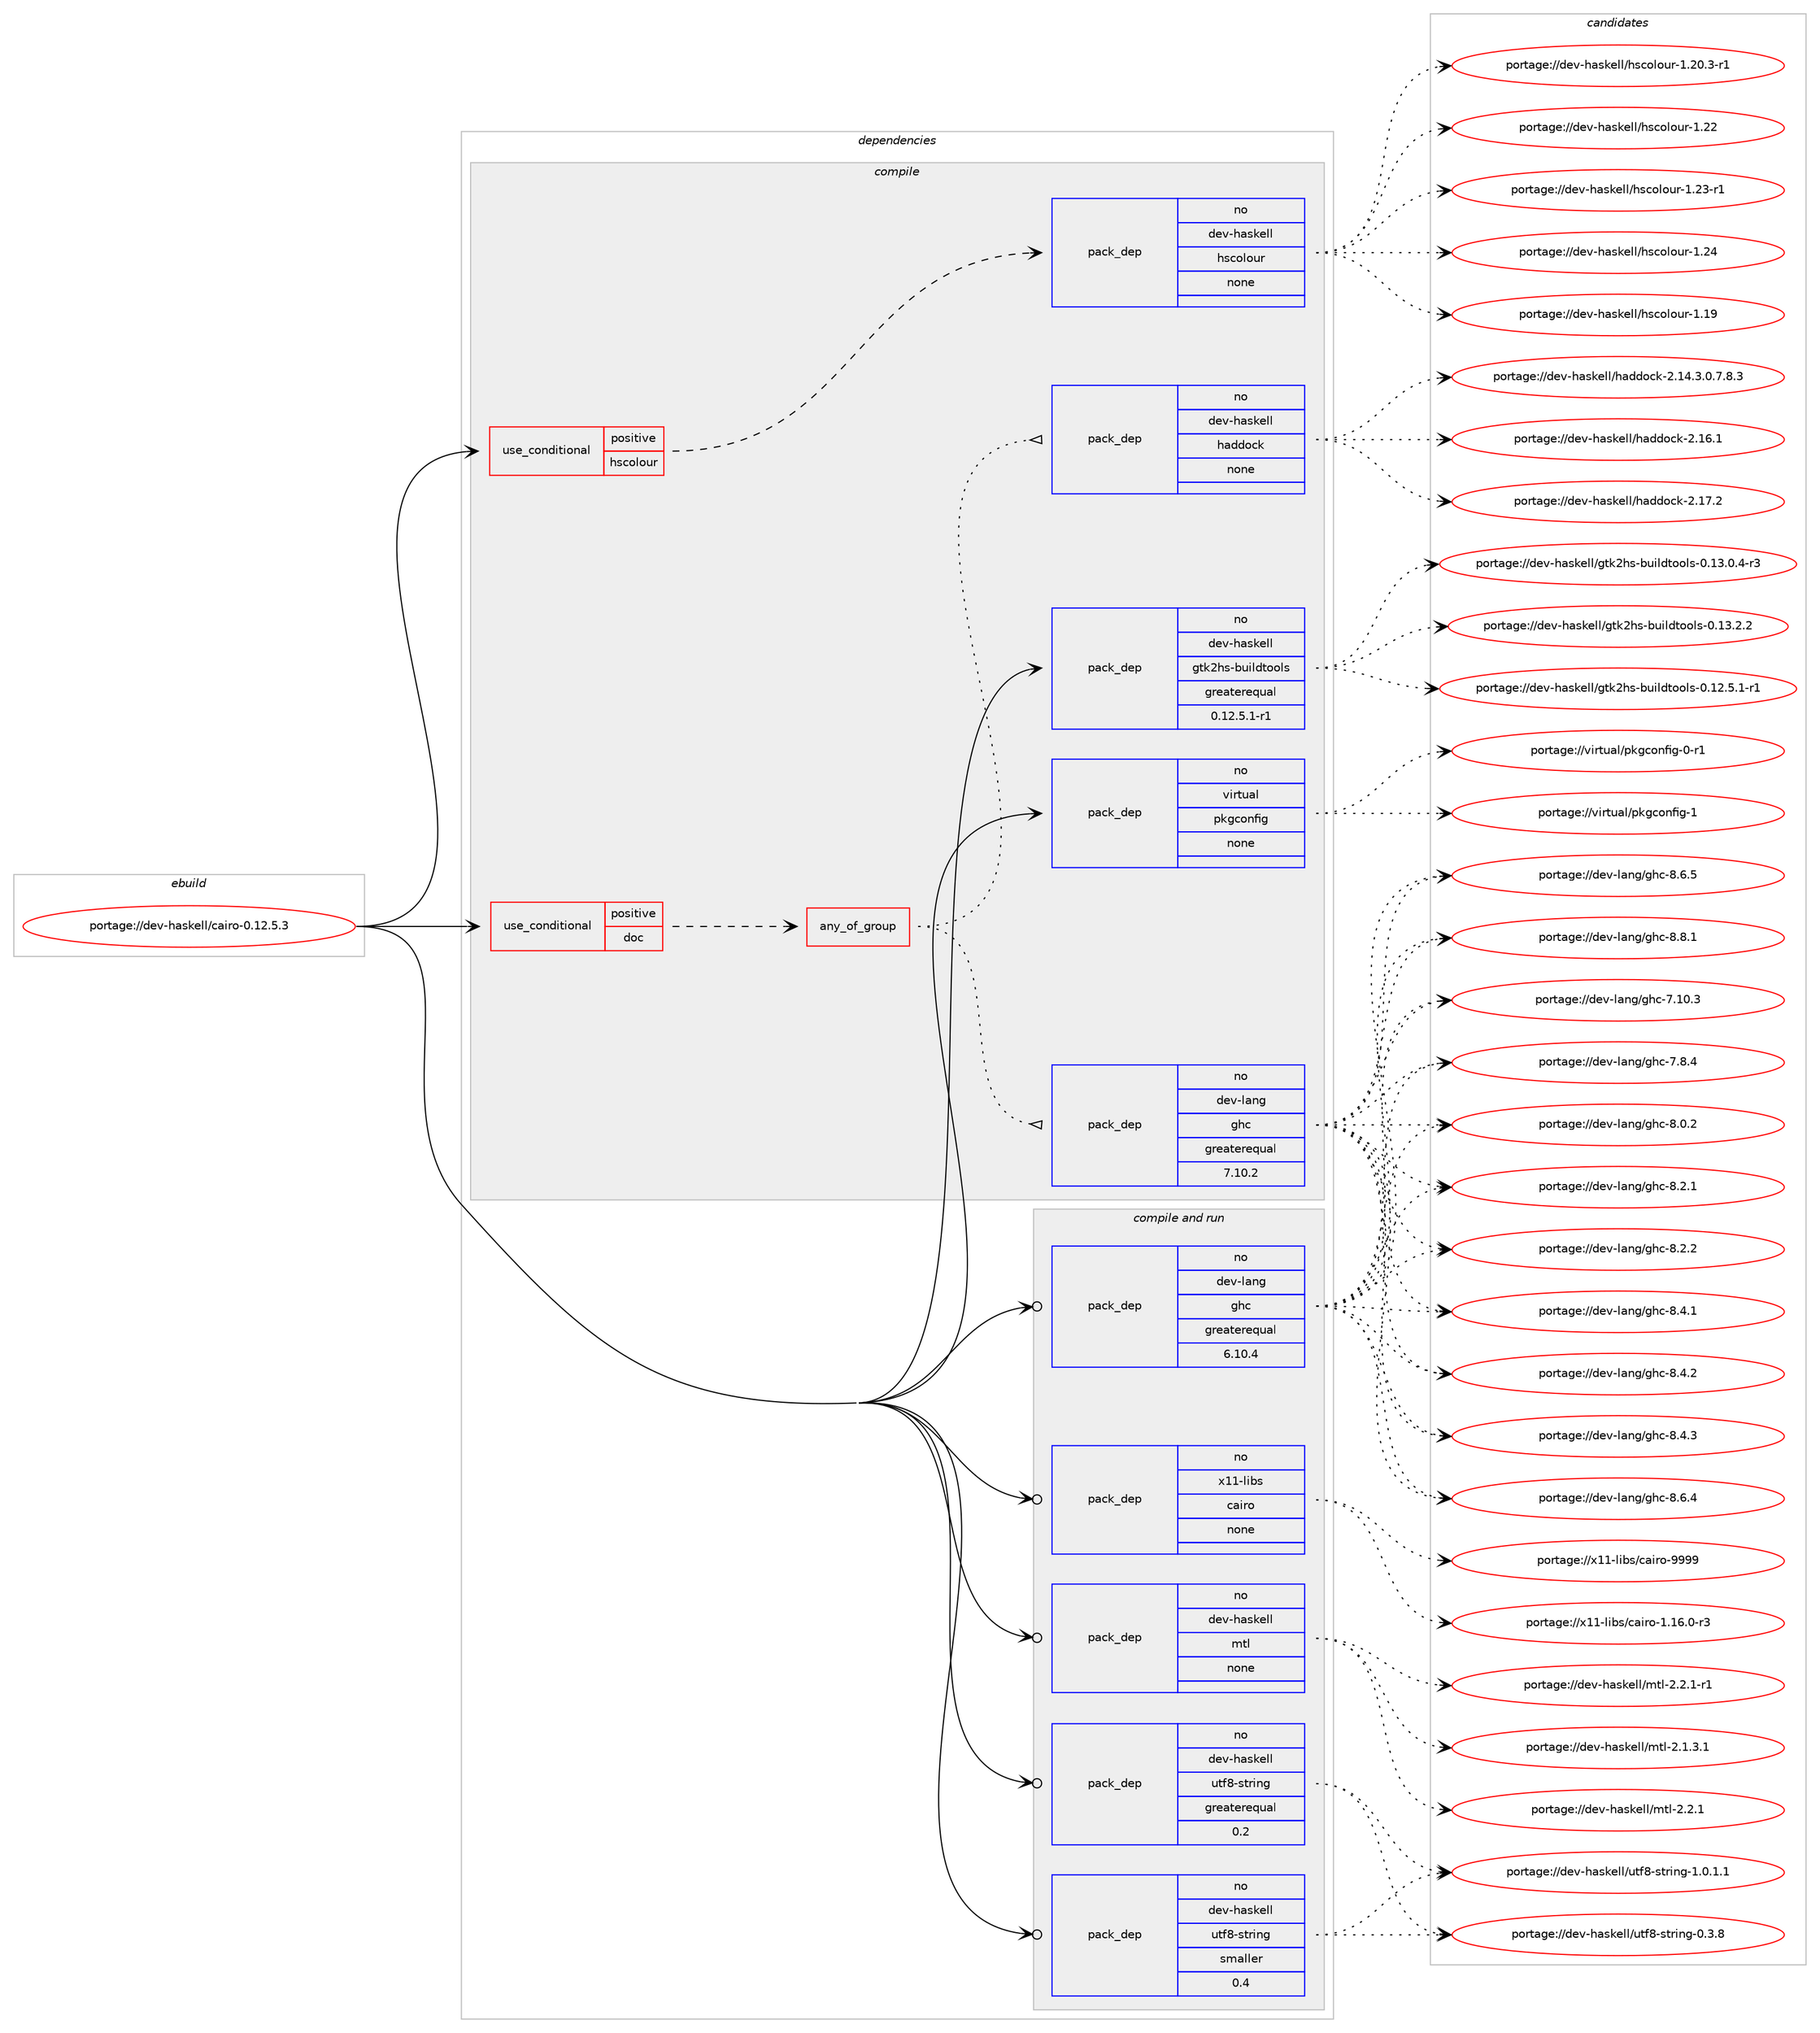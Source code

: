 digraph prolog {

# *************
# Graph options
# *************

newrank=true;
concentrate=true;
compound=true;
graph [rankdir=LR,fontname=Helvetica,fontsize=10,ranksep=1.5];#, ranksep=2.5, nodesep=0.2];
edge  [arrowhead=vee];
node  [fontname=Helvetica,fontsize=10];

# **********
# The ebuild
# **********

subgraph cluster_leftcol {
color=gray;
rank=same;
label=<<i>ebuild</i>>;
id [label="portage://dev-haskell/cairo-0.12.5.3", color=red, width=4, href="../dev-haskell/cairo-0.12.5.3.svg"];
}

# ****************
# The dependencies
# ****************

subgraph cluster_midcol {
color=gray;
label=<<i>dependencies</i>>;
subgraph cluster_compile {
fillcolor="#eeeeee";
style=filled;
label=<<i>compile</i>>;
subgraph cond14472 {
dependency63597 [label=<<TABLE BORDER="0" CELLBORDER="1" CELLSPACING="0" CELLPADDING="4"><TR><TD ROWSPAN="3" CELLPADDING="10">use_conditional</TD></TR><TR><TD>positive</TD></TR><TR><TD>doc</TD></TR></TABLE>>, shape=none, color=red];
subgraph any1417 {
dependency63598 [label=<<TABLE BORDER="0" CELLBORDER="1" CELLSPACING="0" CELLPADDING="4"><TR><TD CELLPADDING="10">any_of_group</TD></TR></TABLE>>, shape=none, color=red];subgraph pack47651 {
dependency63599 [label=<<TABLE BORDER="0" CELLBORDER="1" CELLSPACING="0" CELLPADDING="4" WIDTH="220"><TR><TD ROWSPAN="6" CELLPADDING="30">pack_dep</TD></TR><TR><TD WIDTH="110">no</TD></TR><TR><TD>dev-haskell</TD></TR><TR><TD>haddock</TD></TR><TR><TD>none</TD></TR><TR><TD></TD></TR></TABLE>>, shape=none, color=blue];
}
dependency63598:e -> dependency63599:w [weight=20,style="dotted",arrowhead="oinv"];
subgraph pack47652 {
dependency63600 [label=<<TABLE BORDER="0" CELLBORDER="1" CELLSPACING="0" CELLPADDING="4" WIDTH="220"><TR><TD ROWSPAN="6" CELLPADDING="30">pack_dep</TD></TR><TR><TD WIDTH="110">no</TD></TR><TR><TD>dev-lang</TD></TR><TR><TD>ghc</TD></TR><TR><TD>greaterequal</TD></TR><TR><TD>7.10.2</TD></TR></TABLE>>, shape=none, color=blue];
}
dependency63598:e -> dependency63600:w [weight=20,style="dotted",arrowhead="oinv"];
}
dependency63597:e -> dependency63598:w [weight=20,style="dashed",arrowhead="vee"];
}
id:e -> dependency63597:w [weight=20,style="solid",arrowhead="vee"];
subgraph cond14473 {
dependency63601 [label=<<TABLE BORDER="0" CELLBORDER="1" CELLSPACING="0" CELLPADDING="4"><TR><TD ROWSPAN="3" CELLPADDING="10">use_conditional</TD></TR><TR><TD>positive</TD></TR><TR><TD>hscolour</TD></TR></TABLE>>, shape=none, color=red];
subgraph pack47653 {
dependency63602 [label=<<TABLE BORDER="0" CELLBORDER="1" CELLSPACING="0" CELLPADDING="4" WIDTH="220"><TR><TD ROWSPAN="6" CELLPADDING="30">pack_dep</TD></TR><TR><TD WIDTH="110">no</TD></TR><TR><TD>dev-haskell</TD></TR><TR><TD>hscolour</TD></TR><TR><TD>none</TD></TR><TR><TD></TD></TR></TABLE>>, shape=none, color=blue];
}
dependency63601:e -> dependency63602:w [weight=20,style="dashed",arrowhead="vee"];
}
id:e -> dependency63601:w [weight=20,style="solid",arrowhead="vee"];
subgraph pack47654 {
dependency63603 [label=<<TABLE BORDER="0" CELLBORDER="1" CELLSPACING="0" CELLPADDING="4" WIDTH="220"><TR><TD ROWSPAN="6" CELLPADDING="30">pack_dep</TD></TR><TR><TD WIDTH="110">no</TD></TR><TR><TD>dev-haskell</TD></TR><TR><TD>gtk2hs-buildtools</TD></TR><TR><TD>greaterequal</TD></TR><TR><TD>0.12.5.1-r1</TD></TR></TABLE>>, shape=none, color=blue];
}
id:e -> dependency63603:w [weight=20,style="solid",arrowhead="vee"];
subgraph pack47655 {
dependency63604 [label=<<TABLE BORDER="0" CELLBORDER="1" CELLSPACING="0" CELLPADDING="4" WIDTH="220"><TR><TD ROWSPAN="6" CELLPADDING="30">pack_dep</TD></TR><TR><TD WIDTH="110">no</TD></TR><TR><TD>virtual</TD></TR><TR><TD>pkgconfig</TD></TR><TR><TD>none</TD></TR><TR><TD></TD></TR></TABLE>>, shape=none, color=blue];
}
id:e -> dependency63604:w [weight=20,style="solid",arrowhead="vee"];
}
subgraph cluster_compileandrun {
fillcolor="#eeeeee";
style=filled;
label=<<i>compile and run</i>>;
subgraph pack47656 {
dependency63605 [label=<<TABLE BORDER="0" CELLBORDER="1" CELLSPACING="0" CELLPADDING="4" WIDTH="220"><TR><TD ROWSPAN="6" CELLPADDING="30">pack_dep</TD></TR><TR><TD WIDTH="110">no</TD></TR><TR><TD>dev-haskell</TD></TR><TR><TD>mtl</TD></TR><TR><TD>none</TD></TR><TR><TD></TD></TR></TABLE>>, shape=none, color=blue];
}
id:e -> dependency63605:w [weight=20,style="solid",arrowhead="odotvee"];
subgraph pack47657 {
dependency63606 [label=<<TABLE BORDER="0" CELLBORDER="1" CELLSPACING="0" CELLPADDING="4" WIDTH="220"><TR><TD ROWSPAN="6" CELLPADDING="30">pack_dep</TD></TR><TR><TD WIDTH="110">no</TD></TR><TR><TD>dev-haskell</TD></TR><TR><TD>utf8-string</TD></TR><TR><TD>greaterequal</TD></TR><TR><TD>0.2</TD></TR></TABLE>>, shape=none, color=blue];
}
id:e -> dependency63606:w [weight=20,style="solid",arrowhead="odotvee"];
subgraph pack47658 {
dependency63607 [label=<<TABLE BORDER="0" CELLBORDER="1" CELLSPACING="0" CELLPADDING="4" WIDTH="220"><TR><TD ROWSPAN="6" CELLPADDING="30">pack_dep</TD></TR><TR><TD WIDTH="110">no</TD></TR><TR><TD>dev-haskell</TD></TR><TR><TD>utf8-string</TD></TR><TR><TD>smaller</TD></TR><TR><TD>0.4</TD></TR></TABLE>>, shape=none, color=blue];
}
id:e -> dependency63607:w [weight=20,style="solid",arrowhead="odotvee"];
subgraph pack47659 {
dependency63608 [label=<<TABLE BORDER="0" CELLBORDER="1" CELLSPACING="0" CELLPADDING="4" WIDTH="220"><TR><TD ROWSPAN="6" CELLPADDING="30">pack_dep</TD></TR><TR><TD WIDTH="110">no</TD></TR><TR><TD>dev-lang</TD></TR><TR><TD>ghc</TD></TR><TR><TD>greaterequal</TD></TR><TR><TD>6.10.4</TD></TR></TABLE>>, shape=none, color=blue];
}
id:e -> dependency63608:w [weight=20,style="solid",arrowhead="odotvee"];
subgraph pack47660 {
dependency63609 [label=<<TABLE BORDER="0" CELLBORDER="1" CELLSPACING="0" CELLPADDING="4" WIDTH="220"><TR><TD ROWSPAN="6" CELLPADDING="30">pack_dep</TD></TR><TR><TD WIDTH="110">no</TD></TR><TR><TD>x11-libs</TD></TR><TR><TD>cairo</TD></TR><TR><TD>none</TD></TR><TR><TD></TD></TR></TABLE>>, shape=none, color=blue];
}
id:e -> dependency63609:w [weight=20,style="solid",arrowhead="odotvee"];
}
subgraph cluster_run {
fillcolor="#eeeeee";
style=filled;
label=<<i>run</i>>;
}
}

# **************
# The candidates
# **************

subgraph cluster_choices {
rank=same;
color=gray;
label=<<i>candidates</i>>;

subgraph choice47651 {
color=black;
nodesep=1;
choiceportage1001011184510497115107101108108471049710010011199107455046495246514648465546564651 [label="portage://dev-haskell/haddock-2.14.3.0.7.8.3", color=red, width=4,href="../dev-haskell/haddock-2.14.3.0.7.8.3.svg"];
choiceportage100101118451049711510710110810847104971001001119910745504649544649 [label="portage://dev-haskell/haddock-2.16.1", color=red, width=4,href="../dev-haskell/haddock-2.16.1.svg"];
choiceportage100101118451049711510710110810847104971001001119910745504649554650 [label="portage://dev-haskell/haddock-2.17.2", color=red, width=4,href="../dev-haskell/haddock-2.17.2.svg"];
dependency63599:e -> choiceportage1001011184510497115107101108108471049710010011199107455046495246514648465546564651:w [style=dotted,weight="100"];
dependency63599:e -> choiceportage100101118451049711510710110810847104971001001119910745504649544649:w [style=dotted,weight="100"];
dependency63599:e -> choiceportage100101118451049711510710110810847104971001001119910745504649554650:w [style=dotted,weight="100"];
}
subgraph choice47652 {
color=black;
nodesep=1;
choiceportage1001011184510897110103471031049945554649484651 [label="portage://dev-lang/ghc-7.10.3", color=red, width=4,href="../dev-lang/ghc-7.10.3.svg"];
choiceportage10010111845108971101034710310499455546564652 [label="portage://dev-lang/ghc-7.8.4", color=red, width=4,href="../dev-lang/ghc-7.8.4.svg"];
choiceportage10010111845108971101034710310499455646484650 [label="portage://dev-lang/ghc-8.0.2", color=red, width=4,href="../dev-lang/ghc-8.0.2.svg"];
choiceportage10010111845108971101034710310499455646504649 [label="portage://dev-lang/ghc-8.2.1", color=red, width=4,href="../dev-lang/ghc-8.2.1.svg"];
choiceportage10010111845108971101034710310499455646504650 [label="portage://dev-lang/ghc-8.2.2", color=red, width=4,href="../dev-lang/ghc-8.2.2.svg"];
choiceportage10010111845108971101034710310499455646524649 [label="portage://dev-lang/ghc-8.4.1", color=red, width=4,href="../dev-lang/ghc-8.4.1.svg"];
choiceportage10010111845108971101034710310499455646524650 [label="portage://dev-lang/ghc-8.4.2", color=red, width=4,href="../dev-lang/ghc-8.4.2.svg"];
choiceportage10010111845108971101034710310499455646524651 [label="portage://dev-lang/ghc-8.4.3", color=red, width=4,href="../dev-lang/ghc-8.4.3.svg"];
choiceportage10010111845108971101034710310499455646544652 [label="portage://dev-lang/ghc-8.6.4", color=red, width=4,href="../dev-lang/ghc-8.6.4.svg"];
choiceportage10010111845108971101034710310499455646544653 [label="portage://dev-lang/ghc-8.6.5", color=red, width=4,href="../dev-lang/ghc-8.6.5.svg"];
choiceportage10010111845108971101034710310499455646564649 [label="portage://dev-lang/ghc-8.8.1", color=red, width=4,href="../dev-lang/ghc-8.8.1.svg"];
dependency63600:e -> choiceportage1001011184510897110103471031049945554649484651:w [style=dotted,weight="100"];
dependency63600:e -> choiceportage10010111845108971101034710310499455546564652:w [style=dotted,weight="100"];
dependency63600:e -> choiceportage10010111845108971101034710310499455646484650:w [style=dotted,weight="100"];
dependency63600:e -> choiceportage10010111845108971101034710310499455646504649:w [style=dotted,weight="100"];
dependency63600:e -> choiceportage10010111845108971101034710310499455646504650:w [style=dotted,weight="100"];
dependency63600:e -> choiceportage10010111845108971101034710310499455646524649:w [style=dotted,weight="100"];
dependency63600:e -> choiceportage10010111845108971101034710310499455646524650:w [style=dotted,weight="100"];
dependency63600:e -> choiceportage10010111845108971101034710310499455646524651:w [style=dotted,weight="100"];
dependency63600:e -> choiceportage10010111845108971101034710310499455646544652:w [style=dotted,weight="100"];
dependency63600:e -> choiceportage10010111845108971101034710310499455646544653:w [style=dotted,weight="100"];
dependency63600:e -> choiceportage10010111845108971101034710310499455646564649:w [style=dotted,weight="100"];
}
subgraph choice47653 {
color=black;
nodesep=1;
choiceportage100101118451049711510710110810847104115991111081111171144549464957 [label="portage://dev-haskell/hscolour-1.19", color=red, width=4,href="../dev-haskell/hscolour-1.19.svg"];
choiceportage10010111845104971151071011081084710411599111108111117114454946504846514511449 [label="portage://dev-haskell/hscolour-1.20.3-r1", color=red, width=4,href="../dev-haskell/hscolour-1.20.3-r1.svg"];
choiceportage100101118451049711510710110810847104115991111081111171144549465050 [label="portage://dev-haskell/hscolour-1.22", color=red, width=4,href="../dev-haskell/hscolour-1.22.svg"];
choiceportage1001011184510497115107101108108471041159911110811111711445494650514511449 [label="portage://dev-haskell/hscolour-1.23-r1", color=red, width=4,href="../dev-haskell/hscolour-1.23-r1.svg"];
choiceportage100101118451049711510710110810847104115991111081111171144549465052 [label="portage://dev-haskell/hscolour-1.24", color=red, width=4,href="../dev-haskell/hscolour-1.24.svg"];
dependency63602:e -> choiceportage100101118451049711510710110810847104115991111081111171144549464957:w [style=dotted,weight="100"];
dependency63602:e -> choiceportage10010111845104971151071011081084710411599111108111117114454946504846514511449:w [style=dotted,weight="100"];
dependency63602:e -> choiceportage100101118451049711510710110810847104115991111081111171144549465050:w [style=dotted,weight="100"];
dependency63602:e -> choiceportage1001011184510497115107101108108471041159911110811111711445494650514511449:w [style=dotted,weight="100"];
dependency63602:e -> choiceportage100101118451049711510710110810847104115991111081111171144549465052:w [style=dotted,weight="100"];
}
subgraph choice47654 {
color=black;
nodesep=1;
choiceportage1001011184510497115107101108108471031161075010411545981171051081001161111111081154548464950465346494511449 [label="portage://dev-haskell/gtk2hs-buildtools-0.12.5.1-r1", color=red, width=4,href="../dev-haskell/gtk2hs-buildtools-0.12.5.1-r1.svg"];
choiceportage1001011184510497115107101108108471031161075010411545981171051081001161111111081154548464951464846524511451 [label="portage://dev-haskell/gtk2hs-buildtools-0.13.0.4-r3", color=red, width=4,href="../dev-haskell/gtk2hs-buildtools-0.13.0.4-r3.svg"];
choiceportage100101118451049711510710110810847103116107501041154598117105108100116111111108115454846495146504650 [label="portage://dev-haskell/gtk2hs-buildtools-0.13.2.2", color=red, width=4,href="../dev-haskell/gtk2hs-buildtools-0.13.2.2.svg"];
dependency63603:e -> choiceportage1001011184510497115107101108108471031161075010411545981171051081001161111111081154548464950465346494511449:w [style=dotted,weight="100"];
dependency63603:e -> choiceportage1001011184510497115107101108108471031161075010411545981171051081001161111111081154548464951464846524511451:w [style=dotted,weight="100"];
dependency63603:e -> choiceportage100101118451049711510710110810847103116107501041154598117105108100116111111108115454846495146504650:w [style=dotted,weight="100"];
}
subgraph choice47655 {
color=black;
nodesep=1;
choiceportage11810511411611797108471121071039911111010210510345484511449 [label="portage://virtual/pkgconfig-0-r1", color=red, width=4,href="../virtual/pkgconfig-0-r1.svg"];
choiceportage1181051141161179710847112107103991111101021051034549 [label="portage://virtual/pkgconfig-1", color=red, width=4,href="../virtual/pkgconfig-1.svg"];
dependency63604:e -> choiceportage11810511411611797108471121071039911111010210510345484511449:w [style=dotted,weight="100"];
dependency63604:e -> choiceportage1181051141161179710847112107103991111101021051034549:w [style=dotted,weight="100"];
}
subgraph choice47656 {
color=black;
nodesep=1;
choiceportage1001011184510497115107101108108471091161084550464946514649 [label="portage://dev-haskell/mtl-2.1.3.1", color=red, width=4,href="../dev-haskell/mtl-2.1.3.1.svg"];
choiceportage100101118451049711510710110810847109116108455046504649 [label="portage://dev-haskell/mtl-2.2.1", color=red, width=4,href="../dev-haskell/mtl-2.2.1.svg"];
choiceportage1001011184510497115107101108108471091161084550465046494511449 [label="portage://dev-haskell/mtl-2.2.1-r1", color=red, width=4,href="../dev-haskell/mtl-2.2.1-r1.svg"];
dependency63605:e -> choiceportage1001011184510497115107101108108471091161084550464946514649:w [style=dotted,weight="100"];
dependency63605:e -> choiceportage100101118451049711510710110810847109116108455046504649:w [style=dotted,weight="100"];
dependency63605:e -> choiceportage1001011184510497115107101108108471091161084550465046494511449:w [style=dotted,weight="100"];
}
subgraph choice47657 {
color=black;
nodesep=1;
choiceportage1001011184510497115107101108108471171161025645115116114105110103454846514656 [label="portage://dev-haskell/utf8-string-0.3.8", color=red, width=4,href="../dev-haskell/utf8-string-0.3.8.svg"];
choiceportage10010111845104971151071011081084711711610256451151161141051101034549464846494649 [label="portage://dev-haskell/utf8-string-1.0.1.1", color=red, width=4,href="../dev-haskell/utf8-string-1.0.1.1.svg"];
dependency63606:e -> choiceportage1001011184510497115107101108108471171161025645115116114105110103454846514656:w [style=dotted,weight="100"];
dependency63606:e -> choiceportage10010111845104971151071011081084711711610256451151161141051101034549464846494649:w [style=dotted,weight="100"];
}
subgraph choice47658 {
color=black;
nodesep=1;
choiceportage1001011184510497115107101108108471171161025645115116114105110103454846514656 [label="portage://dev-haskell/utf8-string-0.3.8", color=red, width=4,href="../dev-haskell/utf8-string-0.3.8.svg"];
choiceportage10010111845104971151071011081084711711610256451151161141051101034549464846494649 [label="portage://dev-haskell/utf8-string-1.0.1.1", color=red, width=4,href="../dev-haskell/utf8-string-1.0.1.1.svg"];
dependency63607:e -> choiceportage1001011184510497115107101108108471171161025645115116114105110103454846514656:w [style=dotted,weight="100"];
dependency63607:e -> choiceportage10010111845104971151071011081084711711610256451151161141051101034549464846494649:w [style=dotted,weight="100"];
}
subgraph choice47659 {
color=black;
nodesep=1;
choiceportage1001011184510897110103471031049945554649484651 [label="portage://dev-lang/ghc-7.10.3", color=red, width=4,href="../dev-lang/ghc-7.10.3.svg"];
choiceportage10010111845108971101034710310499455546564652 [label="portage://dev-lang/ghc-7.8.4", color=red, width=4,href="../dev-lang/ghc-7.8.4.svg"];
choiceportage10010111845108971101034710310499455646484650 [label="portage://dev-lang/ghc-8.0.2", color=red, width=4,href="../dev-lang/ghc-8.0.2.svg"];
choiceportage10010111845108971101034710310499455646504649 [label="portage://dev-lang/ghc-8.2.1", color=red, width=4,href="../dev-lang/ghc-8.2.1.svg"];
choiceportage10010111845108971101034710310499455646504650 [label="portage://dev-lang/ghc-8.2.2", color=red, width=4,href="../dev-lang/ghc-8.2.2.svg"];
choiceportage10010111845108971101034710310499455646524649 [label="portage://dev-lang/ghc-8.4.1", color=red, width=4,href="../dev-lang/ghc-8.4.1.svg"];
choiceportage10010111845108971101034710310499455646524650 [label="portage://dev-lang/ghc-8.4.2", color=red, width=4,href="../dev-lang/ghc-8.4.2.svg"];
choiceportage10010111845108971101034710310499455646524651 [label="portage://dev-lang/ghc-8.4.3", color=red, width=4,href="../dev-lang/ghc-8.4.3.svg"];
choiceportage10010111845108971101034710310499455646544652 [label="portage://dev-lang/ghc-8.6.4", color=red, width=4,href="../dev-lang/ghc-8.6.4.svg"];
choiceportage10010111845108971101034710310499455646544653 [label="portage://dev-lang/ghc-8.6.5", color=red, width=4,href="../dev-lang/ghc-8.6.5.svg"];
choiceportage10010111845108971101034710310499455646564649 [label="portage://dev-lang/ghc-8.8.1", color=red, width=4,href="../dev-lang/ghc-8.8.1.svg"];
dependency63608:e -> choiceportage1001011184510897110103471031049945554649484651:w [style=dotted,weight="100"];
dependency63608:e -> choiceportage10010111845108971101034710310499455546564652:w [style=dotted,weight="100"];
dependency63608:e -> choiceportage10010111845108971101034710310499455646484650:w [style=dotted,weight="100"];
dependency63608:e -> choiceportage10010111845108971101034710310499455646504649:w [style=dotted,weight="100"];
dependency63608:e -> choiceportage10010111845108971101034710310499455646504650:w [style=dotted,weight="100"];
dependency63608:e -> choiceportage10010111845108971101034710310499455646524649:w [style=dotted,weight="100"];
dependency63608:e -> choiceportage10010111845108971101034710310499455646524650:w [style=dotted,weight="100"];
dependency63608:e -> choiceportage10010111845108971101034710310499455646524651:w [style=dotted,weight="100"];
dependency63608:e -> choiceportage10010111845108971101034710310499455646544652:w [style=dotted,weight="100"];
dependency63608:e -> choiceportage10010111845108971101034710310499455646544653:w [style=dotted,weight="100"];
dependency63608:e -> choiceportage10010111845108971101034710310499455646564649:w [style=dotted,weight="100"];
}
subgraph choice47660 {
color=black;
nodesep=1;
choiceportage12049494510810598115479997105114111454946495446484511451 [label="portage://x11-libs/cairo-1.16.0-r3", color=red, width=4,href="../x11-libs/cairo-1.16.0-r3.svg"];
choiceportage120494945108105981154799971051141114557575757 [label="portage://x11-libs/cairo-9999", color=red, width=4,href="../x11-libs/cairo-9999.svg"];
dependency63609:e -> choiceportage12049494510810598115479997105114111454946495446484511451:w [style=dotted,weight="100"];
dependency63609:e -> choiceportage120494945108105981154799971051141114557575757:w [style=dotted,weight="100"];
}
}

}
